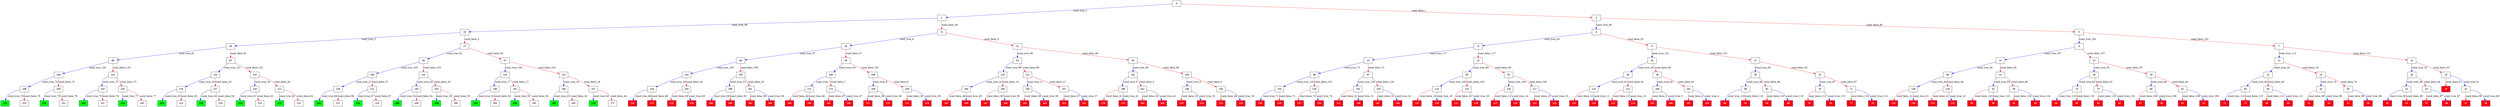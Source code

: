 digraph ExecutionTree {
	node [color=black fontname=Courier height=.5 shape=record]
	252 [color=blue, fillcolor=green, style=filled, fontcolor=black, fontname="Courier-Bold"]
	250 [color=blue, fillcolor=green, style=filled, fontcolor=black, fontname="Courier-Bold"]
	246 [color=blue, fillcolor=green, style=filled, fontcolor=black, fontname="Courier-Bold"]
	244 [color=blue, fillcolor=green, style=filled, fontcolor=black, fontname="Courier-Bold"]
	226 [color=blue, fillcolor=green, style=filled, fontcolor=black, fontname="Courier-Bold"]
	224 [color=blue, fillcolor=green, style=filled, fontcolor=black, fontname="Courier-Bold"]
	222 [color=blue, fillcolor=green, style=filled, fontcolor=black, fontname="Courier-Bold"]
	218 [color=blue, fillcolor=green, style=filled, fontcolor=black, fontname="Courier-Bold"]
	214 [color=blue, fillcolor=green, style=filled, fontcolor=black, fontname="Courier-Bold"]
	212 [color=blue, fillcolor=green, style=filled, fontcolor=black, fontname="Courier-Bold"]
	204 [color=blue, fillcolor=green, style=filled, fontcolor=black, fontname="Courier-Bold"]
	202 [color=blue, fillcolor=green, style=filled, fontcolor=black, fontname="Courier-Bold"]
	198 [color=blue, fillcolor=green, style=filled, fontcolor=black, fontname="Courier-Bold"]
	194 [color=blue, fillcolor=green, style=filled, fontcolor=black, fontname="Courier-Bold"]
	182 [color=blue, fillcolor=green, style=filled, fontcolor=black, fontname="Courier-Bold"]
	176 [color=blue, fillcolor=green, style=filled, fontcolor=black, fontname="Courier-Bold"]
	197 [color=blue, fillcolor=red, style=filled, fontcolor=white, fontname="Courier-Bold"]
	189 [color=blue, fillcolor=red, style=filled, fontcolor=white, fontname="Courier-Bold"]
	187 [color=blue, fillcolor=red, style=filled, fontcolor=white, fontname="Courier-Bold"]
	186 [color=blue, fillcolor=red, style=filled, fontcolor=white, fontname="Courier-Bold"]
	181 [color=blue, fillcolor=red, style=filled, fontcolor=white, fontname="Courier-Bold"]
	179 [color=blue, fillcolor=red, style=filled, fontcolor=white, fontname="Courier-Bold"]
	90 [color=blue, fillcolor=red, style=filled, fontcolor=white, fontname="Courier-Bold"]
	175 [color=blue, fillcolor=red, style=filled, fontcolor=white, fontname="Courier-Bold"]
	180 [color=blue, fillcolor=red, style=filled, fontcolor=white, fontname="Courier-Bold"]
	171 [color=blue, fillcolor=red, style=filled, fontcolor=white, fontname="Courier-Bold"]
	169 [color=blue, fillcolor=red, style=filled, fontcolor=white, fontname="Courier-Bold"]
	165 [color=blue, fillcolor=red, style=filled, fontcolor=white, fontname="Courier-Bold"]
	163 [color=blue, fillcolor=red, style=filled, fontcolor=white, fontname="Courier-Bold"]
	168 [color=blue, fillcolor=red, style=filled, fontcolor=white, fontname="Courier-Bold"]
	170 [color=blue, fillcolor=red, style=filled, fontcolor=white, fontname="Courier-Bold"]
	84 [color=blue, fillcolor=red, style=filled, fontcolor=white, fontname="Courier-Bold"]
	162 [color=blue, fillcolor=red, style=filled, fontcolor=white, fontname="Courier-Bold"]
	155 [color=blue, fillcolor=red, style=filled, fontcolor=white, fontname="Courier-Bold"]
	153 [color=blue, fillcolor=red, style=filled, fontcolor=white, fontname="Courier-Bold"]
	151 [color=blue, fillcolor=red, style=filled, fontcolor=white, fontname="Courier-Bold"]
	152 [color=blue, fillcolor=red, style=filled, fontcolor=white, fontname="Courier-Bold"]
	147 [color=blue, fillcolor=red, style=filled, fontcolor=white, fontname="Courier-Bold"]
	146 [color=blue, fillcolor=red, style=filled, fontcolor=white, fontname="Courier-Bold"]
	139 [color=blue, fillcolor=red, style=filled, fontcolor=white, fontname="Courier-Bold"]
	52 [color=blue, fillcolor=red, style=filled, fontcolor=white, fontname="Courier-Bold"]
	137 [color=blue, fillcolor=red, style=filled, fontcolor=white, fontname="Courier-Bold"]
	208 [color=blue, fillcolor=red, style=filled, fontcolor=white, fontname="Courier-Bold"]
	133 [color=blue, fillcolor=red, style=filled, fontcolor=white, fontname="Courier-Bold"]
	131 [color=blue, fillcolor=red, style=filled, fontcolor=white, fontname="Courier-Bold"]
	132 [color=blue, fillcolor=red, style=filled, fontcolor=white, fontname="Courier-Bold"]
	127 [color=blue, fillcolor=red, style=filled, fontcolor=white, fontname="Courier-Bold"]
	130 [color=blue, fillcolor=red, style=filled, fontcolor=white, fontname="Courier-Bold"]
	123 [color=blue, fillcolor=red, style=filled, fontcolor=white, fontname="Courier-Bold"]
	119 [color=blue, fillcolor=red, style=filled, fontcolor=white, fontname="Courier-Bold"]
	232 [color=blue, fillcolor=red, style=filled, fontcolor=white, fontname="Courier-Bold"]
	122 [color=blue, fillcolor=red, style=filled, fontcolor=white, fontname="Courier-Bold"]
	115 [color=blue, fillcolor=red, style=filled, fontcolor=white, fontname="Courier-Bold"]
	114 [color=blue, fillcolor=red, style=filled, fontcolor=white, fontname="Courier-Bold"]
	164 [color=blue, fillcolor=red, style=filled, fontcolor=white, fontname="Courier-Bold"]
	174 [color=blue, fillcolor=red, style=filled, fontcolor=white, fontname="Courier-Bold"]
	107 [color=blue, fillcolor=red, style=filled, fontcolor=white, fontname="Courier-Bold"]
	105 [color=blue, fillcolor=red, style=filled, fontcolor=white, fontname="Courier-Bold"]
	154 [color=blue, fillcolor=red, style=filled, fontcolor=white, fontname="Courier-Bold"]
	104 [color=blue, fillcolor=red, style=filled, fontcolor=white, fontname="Courier-Bold"]
	99 [color=blue, fillcolor=red, style=filled, fontcolor=white, fontname="Courier-Bold"]
	118 [color=blue, fillcolor=red, style=filled, fontcolor=white, fontname="Courier-Bold"]
	150 [color=blue, fillcolor=red, style=filled, fontcolor=white, fontname="Courier-Bold"]
	95 [color=blue, fillcolor=red, style=filled, fontcolor=white, fontname="Courier-Bold"]
	94 [color=blue, fillcolor=red, style=filled, fontcolor=white, fontname="Courier-Bold"]
	91 [color=blue, fillcolor=red, style=filled, fontcolor=white, fontname="Courier-Bold"]
	89 [color=blue, fillcolor=red, style=filled, fontcolor=white, fontname="Courier-Bold"]
	85 [color=blue, fillcolor=red, style=filled, fontcolor=white, fontname="Courier-Bold"]
	83 [color=blue, fillcolor=red, style=filled, fontcolor=white, fontname="Courier-Bold"]
	88 [color=blue, fillcolor=red, style=filled, fontcolor=white, fontname="Courier-Bold"]
	79 [color=blue, fillcolor=red, style=filled, fontcolor=white, fontname="Courier-Bold"]
	72 [color=blue, fillcolor=red, style=filled, fontcolor=white, fontname="Courier-Bold"]
	77 [color=blue, fillcolor=red, style=filled, fontcolor=white, fontname="Courier-Bold"]
	82 [color=blue, fillcolor=red, style=filled, fontcolor=white, fontname="Courier-Bold"]
	73 [color=blue, fillcolor=red, style=filled, fontcolor=white, fontname="Courier-Bold"]
	76 [color=blue, fillcolor=red, style=filled, fontcolor=white, fontname="Courier-Bold"]
	69 [color=blue, fillcolor=red, style=filled, fontcolor=white, fontname="Courier-Bold"]
	67 [color=blue, fillcolor=red, style=filled, fontcolor=white, fontname="Courier-Bold"]
	68 [color=blue, fillcolor=red, style=filled, fontcolor=white, fontname="Courier-Bold"]
	63 [color=blue, fillcolor=red, style=filled, fontcolor=white, fontname="Courier-Bold"]
	62 [color=blue, fillcolor=red, style=filled, fontcolor=white, fontname="Courier-Bold"]
	126 [color=blue, fillcolor=red, style=filled, fontcolor=white, fontname="Courier-Bold"]
	138 [color=blue, fillcolor=red, style=filled, fontcolor=white, fontname="Courier-Bold"]
	55 [color=blue, fillcolor=red, style=filled, fontcolor=white, fontname="Courier-Bold"]
	53 [color=blue, fillcolor=red, style=filled, fontcolor=white, fontname="Courier-Bold"]
	51 [color=blue, fillcolor=red, style=filled, fontcolor=white, fontname="Courier-Bold"]
	188 [color=blue, fillcolor=red, style=filled, fontcolor=white, fontname="Courier-Bold"]
	47 [color=blue, fillcolor=red, style=filled, fontcolor=white, fontname="Courier-Bold"]
	50 [color=blue, fillcolor=red, style=filled, fontcolor=white, fontname="Courier-Bold"]
	46 [color=blue, fillcolor=red, style=filled, fontcolor=white, fontname="Courier-Bold"]
	98 [color=blue, fillcolor=red, style=filled, fontcolor=white, fontname="Courier-Bold"]
	106 [color=blue, fillcolor=red, style=filled, fontcolor=white, fontname="Courier-Bold"]
	238 [color=blue, fillcolor=red, style=filled, fontcolor=white, fontname="Courier-Bold"]
	37 [color=blue, fillcolor=red, style=filled, fontcolor=white, fontname="Courier-Bold"]
	178 [color=blue, fillcolor=red, style=filled, fontcolor=white, fontname="Courier-Bold"]
	33 [color=blue, fillcolor=red, style=filled, fontcolor=white, fontname="Courier-Bold"]
	78 [color=blue, fillcolor=red, style=filled, fontcolor=white, fontname="Courier-Bold"]
	66 [color=blue, fillcolor=red, style=filled, fontcolor=white, fontname="Courier-Bold"]
	136 [color=blue, fillcolor=red, style=filled, fontcolor=white, fontname="Courier-Bold"]
	239 [color=blue, fillcolor=red, style=filled, fontcolor=white, fontname="Courier-Bold"]
	54 [color=blue, fillcolor=red, style=filled, fontcolor=white, fontname="Courier-Bold"]
	237 [color=blue, fillcolor=red, style=filled, fontcolor=white, fontname="Courier-Bold"]
	236 [color=blue, fillcolor=red, style=filled, fontcolor=white, fontname="Courier-Bold"]
	233 [color=blue, fillcolor=red, style=filled, fontcolor=white, fontname="Courier-Bold"]
	231 [color=blue, fillcolor=red, style=filled, fontcolor=white, fontname="Courier-Bold"]
	230 [color=blue, fillcolor=red, style=filled, fontcolor=white, fontname="Courier-Bold"]
	196 [color=blue, fillcolor=red, style=filled, fontcolor=white, fontname="Courier-Bold"]
	209 [color=blue, fillcolor=red, style=filled, fontcolor=white, fontname="Courier-Bold"]
	207 [color=blue, fillcolor=red, style=filled, fontcolor=white, fontname="Courier-Bold"]
	206 [color=blue, fillcolor=red, style=filled, fontcolor=white, fontname="Courier-Bold"]
	36 [color=blue, fillcolor=red, style=filled, fontcolor=white, fontname="Courier-Bold"]
	0 -> 2 [label=cond_true_1 color=blue]
	0 -> 3 [label=cond_false_1 color=red]
	2 -> 10 [label=cond_true_56 color=blue]
	2 -> 11 [label=cond_false_56 color=red]
	3 -> 4 [label=cond_true_85 color=blue]
	3 -> 5 [label=cond_false_85 color=red]
	10 -> 26 [label=cond_true_2 color=blue]
	10 -> 27 [label=cond_false_2 color=red]
	26 -> 86 [label=cond_true_81 color=blue]
	26 -> 87 [label=cond_false_81 color=red]
	27 -> 56 [label=cond_true_82 color=blue]
	27 -> 57 [label=cond_false_82 color=red]
	100 -> 106 [label=cond_true_3 color=blue]
	100 -> 107 [label=cond_false_3 color=red]
	101 -> 104 [label=cond_true_4 color=blue]
	101 -> 105 [label=cond_false_4 color=red]
	102 -> 160 [label=cond_true_5 color=blue]
	102 -> 161 [label=cond_false_5 color=red]
	160 -> 178 [label=cond_true_41 color=blue]
	160 -> 179 [label=cond_false_41 color=red]
	161 -> 168 [label=cond_true_42 color=blue]
	161 -> 169 [label=cond_false_42 color=red]
	103 -> 148 [label=cond_true_6 color=blue]
	103 -> 149 [label=cond_false_6 color=red]
	148 -> 154 [label=cond_true_33 color=blue]
	148 -> 155 [label=cond_false_33 color=red]
	149 -> 152 [label=cond_true_34 color=blue]
	149 -> 153 [label=cond_false_34 color=red]
	108 -> 172 [label=cond_true_7 color=blue]
	108 -> 173 [label=cond_false_7 color=red]
	172 -> 188 [label=cond_true_46 color=blue]
	172 -> 189 [label=cond_false_46 color=red]
	173 -> 180 [label=cond_true_47 color=blue]
	173 -> 181 [label=cond_false_47 color=red]
	109 -> 158 [label=cond_true_8 color=blue]
	109 -> 159 [label=cond_false_8 color=red]
	158 -> 174 [label=cond_true_38 color=blue]
	158 -> 175 [label=cond_false_38 color=red]
	159 -> 170 [label=cond_true_39 color=blue]
	159 -> 171 [label=cond_false_39 color=red]
	11 -> 20 [label=cond_true_9 color=blue]
	11 -> 21 [label=cond_false_9 color=red]
	20 -> 48 [label=cond_true_57 color=blue]
	20 -> 49 [label=cond_false_57 color=red]
	21 -> 34 [label=cond_true_60 color=blue]
	21 -> 35 [label=cond_false_60 color=red]
	110 -> 184 [label=cond_true_10 color=blue]
	110 -> 185 [label=cond_false_10 color=red]
	184 -> 196 [label=cond_true_49 color=blue]
	184 -> 197 [label=cond_false_49 color=red]
	185 -> 186 [label=cond_true_50 color=blue]
	185 -> 187 [label=cond_false_50 color=red]
	111 -> 156 [label=cond_true_11 color=blue]
	111 -> 157 [label=cond_false_11 color=red]
	156 -> 164 [label=cond_true_36 color=blue]
	156 -> 165 [label=cond_false_36 color=red]
	157 -> 162 [label=cond_true_37 color=blue]
	157 -> 163 [label=cond_false_37 color=red]
	112 -> 118 [label=cond_true_12 color=blue]
	112 -> 119 [label=cond_false_12 color=red]
	113 -> 114 [label=cond_true_13 color=blue]
	113 -> 115 [label=cond_false_13 color=red]
	116 -> 126 [label=cond_true_14 color=blue]
	116 -> 127 [label=cond_false_14 color=red]
	117 -> 122 [label=cond_true_15 color=blue]
	117 -> 123 [label=cond_false_15 color=red]
	12 -> 22 [label=cond_true_16 color=blue]
	12 -> 23 [label=cond_false_16 color=red]
	22 -> 64 [label=cond_true_65 color=blue]
	22 -> 65 [label=cond_false_65 color=red]
	23 -> 44 [label=cond_true_70 color=blue]
	23 -> 45 [label=cond_false_70 color=red]
	120 -> 190 [label=cond_true_17 color=blue]
	120 -> 191 [label=cond_false_17 color=red]
	190 -> 202 [label=cond_true_52 color=blue]
	190 -> 203 [label=cond_false_52 color=red]
	191 -> 194 [label=cond_true_53 color=blue]
	191 -> 195 [label=cond_false_53 color=red]
	121 -> 166 [label=cond_true_18 color=blue]
	121 -> 167 [label=cond_false_18 color=red]
	166 -> 182 [label=cond_true_43 color=blue]
	166 -> 183 [label=cond_false_43 color=red]
	167 -> 176 [label=cond_true_44 color=blue]
	167 -> 177 [label=cond_false_44 color=red]
	124 -> 136 [label=cond_true_19 color=blue]
	124 -> 137 [label=cond_false_19 color=red]
	125 -> 130 [label=cond_true_20 color=blue]
	125 -> 131 [label=cond_false_20 color=red]
	128 -> 138 [label=cond_true_21 color=blue]
	128 -> 139 [label=cond_false_21 color=red]
	129 -> 132 [label=cond_true_22 color=blue]
	129 -> 133 [label=cond_false_22 color=red]
	13 -> 18 [label=cond_true_23 color=blue]
	13 -> 19 [label=cond_false_23 color=red]
	18 -> 42 [label=cond_true_48 color=blue]
	18 -> 43 [label=cond_false_48 color=red]
	19 -> 32 [label=cond_true_51 color=blue]
	19 -> 33 [label=cond_false_51 color=red]
	134 -> 228 [label=cond_true_24 color=blue]
	134 -> 229 [label=cond_false_24 color=red]
	228 -> 232 [label=cond_true_68 color=blue]
	228 -> 233 [label=cond_false_68 color=red]
	229 -> 230 [label=cond_true_69 color=blue]
	229 -> 231 [label=cond_false_69 color=red]
	135 -> 200 [label=cond_true_25 color=blue]
	135 -> 201 [label=cond_false_25 color=red]
	200 -> 208 [label=cond_true_58 color=blue]
	200 -> 209 [label=cond_false_58 color=red]
	201 -> 206 [label=cond_true_59 color=blue]
	201 -> 207 [label=cond_false_59 color=red]
	14 -> 40 [label=cond_true_26 color=blue]
	14 -> 41 [label=cond_false_26 color=red]
	40 -> 128 [label=cond_true_94 color=blue]
	40 -> 129 [label=cond_false_94 color=red]
	41 -> 92 [label=cond_true_95 color=blue]
	41 -> 93 [label=cond_false_95 color=red]
	140 -> 220 [label=cond_true_27 color=blue]
	140 -> 221 [label=cond_false_27 color=red]
	220 -> 226 [label=cond_true_66 color=blue]
	220 -> 227 [label=cond_false_66 color=red]
	221 -> 224 [label=cond_true_67 color=blue]
	221 -> 225 [label=cond_false_67 color=red]
	141 -> 192 [label=cond_true_28 color=blue]
	141 -> 193 [label=cond_false_28 color=red]
	192 -> 204 [label=cond_true_54 color=blue]
	192 -> 205 [label=cond_false_54 color=red]
	193 -> 198 [label=cond_true_55 color=blue]
	193 -> 199 [label=cond_false_55 color=red]
	142 -> 216 [label=cond_true_29 color=blue]
	142 -> 217 [label=cond_false_29 color=red]
	216 -> 222 [label=cond_true_63 color=blue]
	216 -> 223 [label=cond_false_63 color=red]
	217 -> 218 [label=cond_true_64 color=blue]
	217 -> 219 [label=cond_false_64 color=red]
	143 -> 210 [label=cond_true_30 color=blue]
	143 -> 211 [label=cond_false_30 color=red]
	210 -> 214 [label=cond_true_61 color=blue]
	210 -> 215 [label=cond_false_61 color=red]
	211 -> 212 [label=cond_true_62 color=blue]
	211 -> 213 [label=cond_false_62 color=red]
	144 -> 150 [label=cond_true_31 color=blue]
	144 -> 151 [label=cond_false_31 color=red]
	145 -> 146 [label=cond_true_32 color=blue]
	145 -> 147 [label=cond_false_32 color=red]
	15 -> 28 [label=cond_true_35 color=blue]
	15 -> 29 [label=cond_false_35 color=red]
	28 -> 74 [label=cond_true_83 color=blue]
	28 -> 75 [label=cond_false_83 color=red]
	29 -> 60 [label=cond_true_84 color=blue]
	29 -> 61 [label=cond_false_84 color=red]
	16 -> 38 [label=cond_true_40 color=blue]
	16 -> 39 [label=cond_false_40 color=red]
	38 -> 112 [label=cond_true_91 color=blue]
	38 -> 113 [label=cond_false_91 color=red]
	39 -> 100 [label=cond_true_92 color=blue]
	39 -> 101 [label=cond_false_92 color=red]
	17 -> 30 [label=cond_true_45 color=blue]
	17 -> 31 [label=cond_false_45 color=red]
	30 -> 80 [label=cond_true_86 color=blue]
	30 -> 81 [label=cond_false_86 color=red]
	31 -> 70 [label=cond_true_87 color=blue]
	31 -> 71 [label=cond_false_87 color=red]
	42 -> 52 [label=cond_true_96 color=blue]
	42 -> 53 [label=cond_false_96 color=red]
	43 -> 46 [label=cond_true_97 color=blue]
	43 -> 47 [label=cond_false_97 color=red]
	32 -> 36 [label=cond_true_88 color=blue]
	32 -> 37 [label=cond_false_88 color=red]
	48 -> 134 [label=cond_true_100 color=blue]
	48 -> 135 [label=cond_false_100 color=red]
	49 -> 108 [label=cond_true_101 color=blue]
	49 -> 109 [label=cond_false_101 color=red]
	34 -> 110 [label=cond_true_89 color=blue]
	34 -> 111 [label=cond_false_89 color=red]
	35 -> 102 [label=cond_true_90 color=blue]
	35 -> 103 [label=cond_false_90 color=red]
	64 -> 72 [label=cond_true_110 color=blue]
	64 -> 73 [label=cond_false_110 color=red]
	65 -> 68 [label=cond_true_111 color=blue]
	65 -> 69 [label=cond_false_111 color=red]
	44 -> 54 [label=cond_true_98 color=blue]
	44 -> 55 [label=cond_false_98 color=red]
	45 -> 50 [label=cond_true_99 color=blue]
	45 -> 51 [label=cond_false_99 color=red]
	234 -> 238 [label=cond_true_71 color=blue]
	234 -> 239 [label=cond_false_71 color=red]
	235 -> 236 [label=cond_true_72 color=blue]
	235 -> 237 [label=cond_false_72 color=red]
	24 -> 96 [label=cond_true_73 color=blue]
	24 -> 97 [label=cond_false_73 color=red]
	96 -> 234 [label=cond_true_125 color=blue]
	96 -> 235 [label=cond_false_125 color=red]
	97 -> 144 [label=cond_true_126 color=blue]
	97 -> 145 [label=cond_false_126 color=red]
	240 -> 248 [label=cond_true_74 color=blue]
	240 -> 249 [label=cond_false_74 color=red]
	248 -> 252 [label=cond_true_78 color=blue]
	248 -> 253 [label=cond_false_78 color=red]
	249 -> 250 [label=cond_true_79 color=blue]
	249 -> 251 [label=cond_false_79 color=red]
	241 -> 242 [label=cond_true_75 color=blue]
	241 -> 243 [label=cond_false_75 color=red]
	242 -> 246 [label=cond_true_76 color=blue]
	242 -> 247 [label=cond_false_76 color=red]
	243 -> 244 [label=cond_true_77 color=blue]
	243 -> 245 [label=cond_false_77 color=red]
	25 -> 58 [label=cond_true_80 color=blue]
	25 -> 59 [label=cond_false_80 color=red]
	58 -> 124 [label=cond_true_105 color=blue]
	58 -> 125 [label=cond_false_105 color=red]
	59 -> 116 [label=cond_true_106 color=blue]
	59 -> 117 [label=cond_false_106 color=red]
	86 -> 240 [label=cond_true_120 color=blue]
	86 -> 241 [label=cond_false_120 color=red]
	87 -> 142 [label=cond_true_121 color=blue]
	87 -> 143 [label=cond_false_121 color=red]
	56 -> 140 [label=cond_true_103 color=blue]
	56 -> 141 [label=cond_false_103 color=red]
	57 -> 120 [label=cond_true_104 color=blue]
	57 -> 121 [label=cond_false_104 color=red]
	74 -> 84 [label=cond_true_115 color=blue]
	74 -> 85 [label=cond_false_115 color=red]
	75 -> 82 [label=cond_true_116 color=blue]
	75 -> 83 [label=cond_false_116 color=red]
	60 -> 66 [label=cond_true_108 color=blue]
	60 -> 67 [label=cond_false_108 color=red]
	61 -> 62 [label=cond_true_109 color=blue]
	61 -> 63 [label=cond_false_109 color=red]
	4 -> 8 [label=cond_true_93 color=blue]
	4 -> 9 [label=cond_false_93 color=red]
	5 -> 6 [label=cond_true_102 color=blue]
	5 -> 7 [label=cond_false_102 color=red]
	80 -> 90 [label=cond_true_118 color=blue]
	80 -> 91 [label=cond_false_118 color=red]
	81 -> 88 [label=cond_true_119 color=blue]
	81 -> 89 [label=cond_false_119 color=red]
	70 -> 78 [label=cond_true_113 color=blue]
	70 -> 79 [label=cond_false_113 color=red]
	71 -> 76 [label=cond_true_114 color=blue]
	71 -> 77 [label=cond_false_114 color=red]
	8 -> 24 [label=cond_true_117 color=blue]
	8 -> 25 [label=cond_false_117 color=red]
	9 -> 16 [label=cond_true_122 color=blue]
	9 -> 17 [label=cond_false_122 color=red]
	92 -> 98 [label=cond_true_123 color=blue]
	92 -> 99 [label=cond_false_123 color=red]
	93 -> 94 [label=cond_true_124 color=blue]
	93 -> 95 [label=cond_false_124 color=red]
	6 -> 14 [label=cond_true_107 color=blue]
	6 -> 15 [label=cond_false_107 color=red]
	7 -> 12 [label=cond_true_112 color=blue]
	7 -> 13 [label=cond_false_112 color=red]
}
